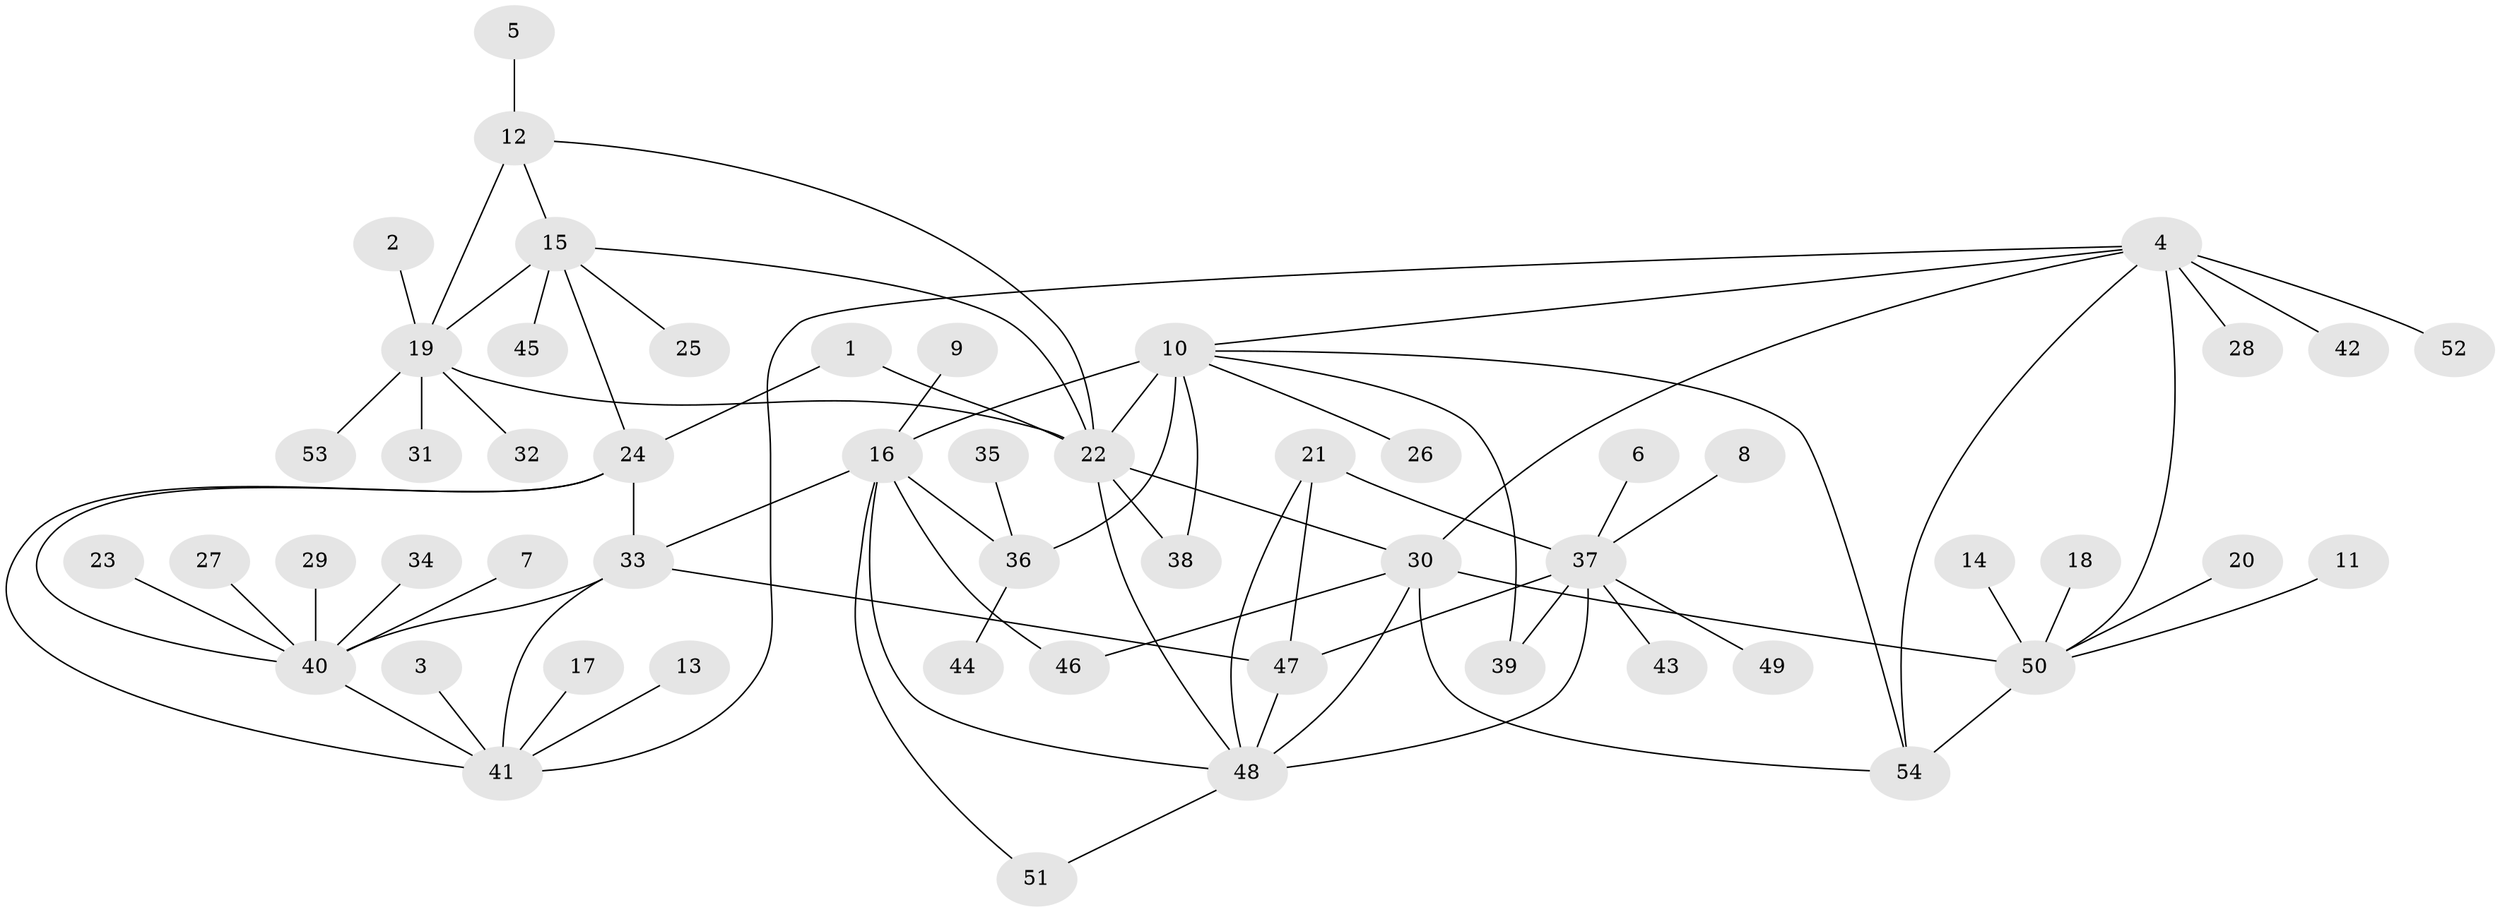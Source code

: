 // original degree distribution, {11: 0.037037037037037035, 7: 0.037037037037037035, 9: 0.018518518518518517, 6: 0.08333333333333333, 8: 0.027777777777777776, 10: 0.018518518518518517, 5: 0.009259259259259259, 2: 0.1388888888888889, 1: 0.6018518518518519, 3: 0.018518518518518517, 4: 0.009259259259259259}
// Generated by graph-tools (version 1.1) at 2025/02/03/09/25 03:02:44]
// undirected, 54 vertices, 78 edges
graph export_dot {
graph [start="1"]
  node [color=gray90,style=filled];
  1;
  2;
  3;
  4;
  5;
  6;
  7;
  8;
  9;
  10;
  11;
  12;
  13;
  14;
  15;
  16;
  17;
  18;
  19;
  20;
  21;
  22;
  23;
  24;
  25;
  26;
  27;
  28;
  29;
  30;
  31;
  32;
  33;
  34;
  35;
  36;
  37;
  38;
  39;
  40;
  41;
  42;
  43;
  44;
  45;
  46;
  47;
  48;
  49;
  50;
  51;
  52;
  53;
  54;
  1 -- 22 [weight=1.0];
  1 -- 24 [weight=1.0];
  2 -- 19 [weight=1.0];
  3 -- 41 [weight=1.0];
  4 -- 10 [weight=1.0];
  4 -- 28 [weight=1.0];
  4 -- 30 [weight=1.0];
  4 -- 41 [weight=1.0];
  4 -- 42 [weight=1.0];
  4 -- 50 [weight=2.0];
  4 -- 52 [weight=1.0];
  4 -- 54 [weight=1.0];
  5 -- 12 [weight=1.0];
  6 -- 37 [weight=1.0];
  7 -- 40 [weight=1.0];
  8 -- 37 [weight=1.0];
  9 -- 16 [weight=1.0];
  10 -- 16 [weight=2.0];
  10 -- 22 [weight=1.0];
  10 -- 26 [weight=1.0];
  10 -- 36 [weight=4.0];
  10 -- 38 [weight=1.0];
  10 -- 39 [weight=1.0];
  10 -- 54 [weight=1.0];
  11 -- 50 [weight=1.0];
  12 -- 15 [weight=1.0];
  12 -- 19 [weight=2.0];
  12 -- 22 [weight=1.0];
  13 -- 41 [weight=1.0];
  14 -- 50 [weight=1.0];
  15 -- 19 [weight=2.0];
  15 -- 22 [weight=1.0];
  15 -- 24 [weight=1.0];
  15 -- 25 [weight=1.0];
  15 -- 45 [weight=1.0];
  16 -- 33 [weight=1.0];
  16 -- 36 [weight=2.0];
  16 -- 46 [weight=1.0];
  16 -- 48 [weight=1.0];
  16 -- 51 [weight=1.0];
  17 -- 41 [weight=1.0];
  18 -- 50 [weight=1.0];
  19 -- 22 [weight=2.0];
  19 -- 31 [weight=1.0];
  19 -- 32 [weight=1.0];
  19 -- 53 [weight=1.0];
  20 -- 50 [weight=1.0];
  21 -- 37 [weight=2.0];
  21 -- 47 [weight=1.0];
  21 -- 48 [weight=1.0];
  22 -- 30 [weight=1.0];
  22 -- 38 [weight=1.0];
  22 -- 48 [weight=1.0];
  23 -- 40 [weight=1.0];
  24 -- 33 [weight=2.0];
  24 -- 40 [weight=1.0];
  24 -- 41 [weight=1.0];
  27 -- 40 [weight=1.0];
  29 -- 40 [weight=1.0];
  30 -- 46 [weight=1.0];
  30 -- 48 [weight=1.0];
  30 -- 50 [weight=2.0];
  30 -- 54 [weight=1.0];
  33 -- 40 [weight=2.0];
  33 -- 41 [weight=2.0];
  33 -- 47 [weight=1.0];
  34 -- 40 [weight=1.0];
  35 -- 36 [weight=1.0];
  36 -- 44 [weight=1.0];
  37 -- 39 [weight=1.0];
  37 -- 43 [weight=1.0];
  37 -- 47 [weight=2.0];
  37 -- 48 [weight=2.0];
  37 -- 49 [weight=1.0];
  40 -- 41 [weight=1.0];
  47 -- 48 [weight=1.0];
  48 -- 51 [weight=1.0];
  50 -- 54 [weight=2.0];
}
